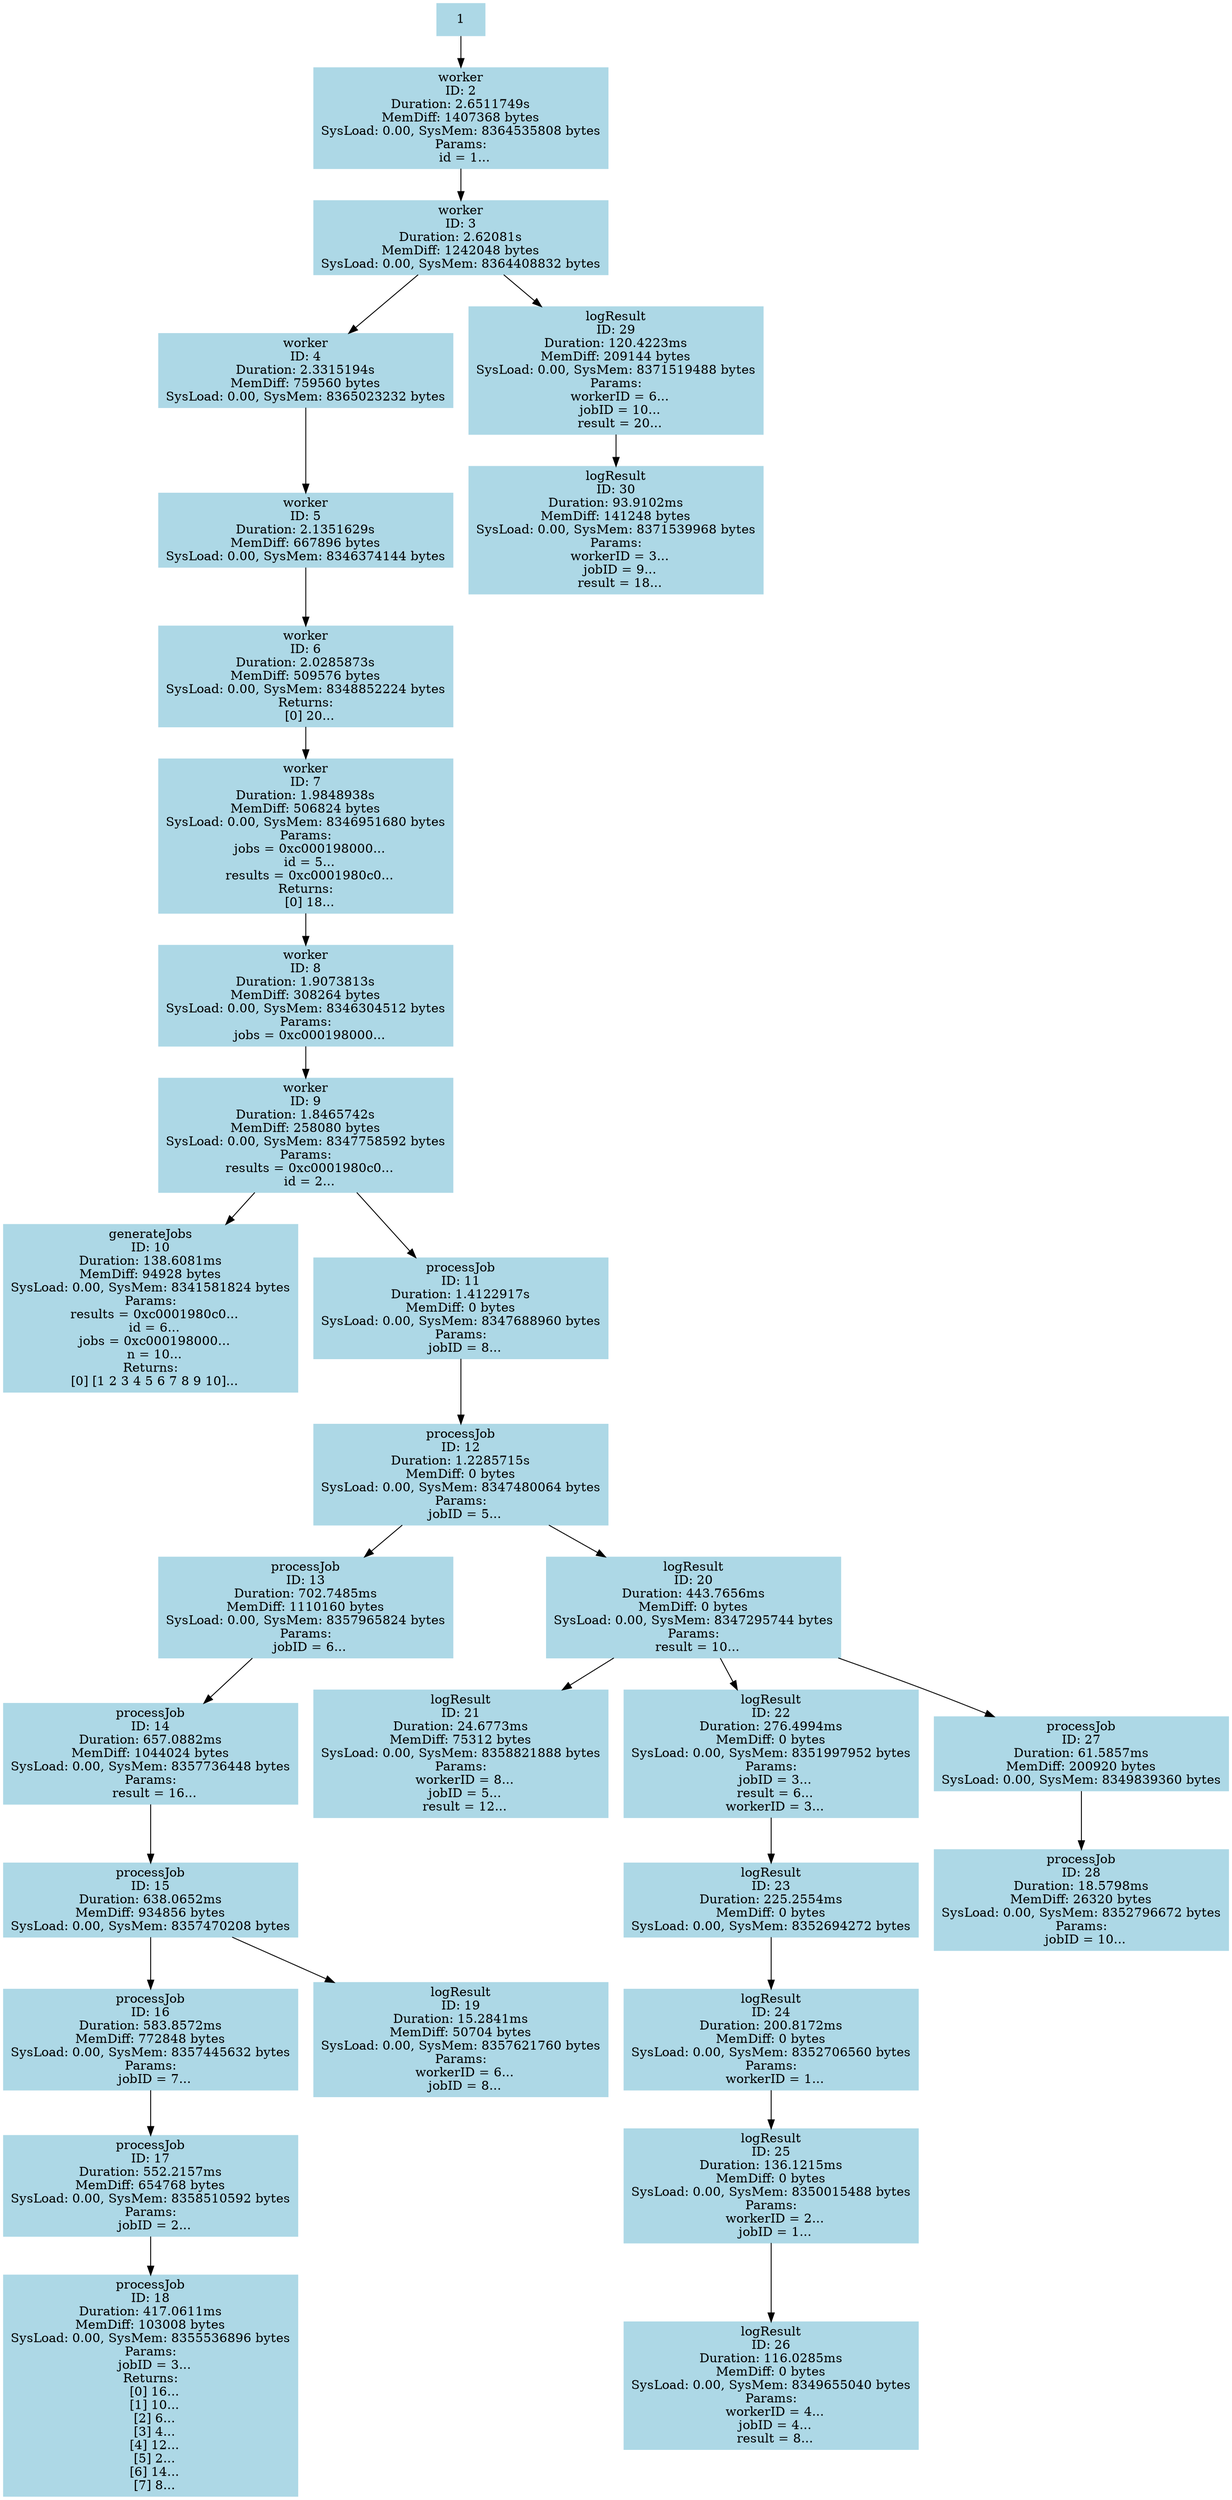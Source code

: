 digraph CallGraph {
  node [shape=box, style=filled, color="lightblue"];
  10 [label="generateJobs\nID: 10\nDuration: 138.6081ms\nMemDiff: 94928 bytes\nSysLoad: 0.00, SysMem: 8341581824 bytes\nParams:\n  results = 0xc0001980c0...\n  id = 6...\n  jobs = 0xc000198000...\n  n = 10...\nReturns:\n  [0] [1 2 3 4 5 6 7 8 9 10]..."];
  18 [label="processJob\nID: 18\nDuration: 417.0611ms\nMemDiff: 103008 bytes\nSysLoad: 0.00, SysMem: 8355536896 bytes\nParams:\n  jobID = 3...\nReturns:\n  [0] 16...\n  [1] 10...\n  [2] 6...\n  [3] 4...\n  [4] 12...\n  [5] 2...\n  [6] 14...\n  [7] 8..."];
  17 [label="processJob\nID: 17\nDuration: 552.2157ms\nMemDiff: 654768 bytes\nSysLoad: 0.00, SysMem: 8358510592 bytes\nParams:\n  jobID = 2..."];
  16 [label="processJob\nID: 16\nDuration: 583.8572ms\nMemDiff: 772848 bytes\nSysLoad: 0.00, SysMem: 8357445632 bytes\nParams:\n  jobID = 7..."];
  19 [label="logResult\nID: 19\nDuration: 15.2841ms\nMemDiff: 50704 bytes\nSysLoad: 0.00, SysMem: 8357621760 bytes\nParams:\n  workerID = 6...\n  jobID = 8..."];
  15 [label="processJob\nID: 15\nDuration: 638.0652ms\nMemDiff: 934856 bytes\nSysLoad: 0.00, SysMem: 8357470208 bytes"];
  14 [label="processJob\nID: 14\nDuration: 657.0882ms\nMemDiff: 1044024 bytes\nSysLoad: 0.00, SysMem: 8357736448 bytes\nParams:\n  result = 16..."];
  13 [label="processJob\nID: 13\nDuration: 702.7485ms\nMemDiff: 1110160 bytes\nSysLoad: 0.00, SysMem: 8357965824 bytes\nParams:\n  jobID = 6..."];
  21 [label="logResult\nID: 21\nDuration: 24.6773ms\nMemDiff: 75312 bytes\nSysLoad: 0.00, SysMem: 8358821888 bytes\nParams:\n  workerID = 8...\n  jobID = 5...\n  result = 12..."];
  26 [label="logResult\nID: 26\nDuration: 116.0285ms\nMemDiff: 0 bytes\nSysLoad: 0.00, SysMem: 8349655040 bytes\nParams:\n  workerID = 4...\n  jobID = 4...\n  result = 8..."];
  25 [label="logResult\nID: 25\nDuration: 136.1215ms\nMemDiff: 0 bytes\nSysLoad: 0.00, SysMem: 8350015488 bytes\nParams:\n  workerID = 2...\n  jobID = 1..."];
  24 [label="logResult\nID: 24\nDuration: 200.8172ms\nMemDiff: 0 bytes\nSysLoad: 0.00, SysMem: 8352706560 bytes\nParams:\n  workerID = 1..."];
  23 [label="logResult\nID: 23\nDuration: 225.2554ms\nMemDiff: 0 bytes\nSysLoad: 0.00, SysMem: 8352694272 bytes"];
  22 [label="logResult\nID: 22\nDuration: 276.4994ms\nMemDiff: 0 bytes\nSysLoad: 0.00, SysMem: 8351997952 bytes\nParams:\n  jobID = 3...\n  result = 6...\n  workerID = 3..."];
  28 [label="processJob\nID: 28\nDuration: 18.5798ms\nMemDiff: 26320 bytes\nSysLoad: 0.00, SysMem: 8352796672 bytes\nParams:\n  jobID = 10..."];
  27 [label="processJob\nID: 27\nDuration: 61.5857ms\nMemDiff: 200920 bytes\nSysLoad: 0.00, SysMem: 8349839360 bytes"];
  20 [label="logResult\nID: 20\nDuration: 443.7656ms\nMemDiff: 0 bytes\nSysLoad: 0.00, SysMem: 8347295744 bytes\nParams:\n  result = 10..."];
  12 [label="processJob\nID: 12\nDuration: 1.2285715s\nMemDiff: 0 bytes\nSysLoad: 0.00, SysMem: 8347480064 bytes\nParams:\n  jobID = 5..."];
  11 [label="processJob\nID: 11\nDuration: 1.4122917s\nMemDiff: 0 bytes\nSysLoad: 0.00, SysMem: 8347688960 bytes\nParams:\n  jobID = 8..."];
  9 [label="worker\nID: 9\nDuration: 1.8465742s\nMemDiff: 258080 bytes\nSysLoad: 0.00, SysMem: 8347758592 bytes\nParams:\n  results = 0xc0001980c0...\n  id = 2..."];
  8 [label="worker\nID: 8\nDuration: 1.9073813s\nMemDiff: 308264 bytes\nSysLoad: 0.00, SysMem: 8346304512 bytes\nParams:\n  jobs = 0xc000198000..."];
  7 [label="worker\nID: 7\nDuration: 1.9848938s\nMemDiff: 506824 bytes\nSysLoad: 0.00, SysMem: 8346951680 bytes\nParams:\n  jobs = 0xc000198000...\n  id = 5...\n  results = 0xc0001980c0...\nReturns:\n  [0] 18..."];
  6 [label="worker\nID: 6\nDuration: 2.0285873s\nMemDiff: 509576 bytes\nSysLoad: 0.00, SysMem: 8348852224 bytes\nReturns:\n  [0] 20..."];
  5 [label="worker\nID: 5\nDuration: 2.1351629s\nMemDiff: 667896 bytes\nSysLoad: 0.00, SysMem: 8346374144 bytes"];
  4 [label="worker\nID: 4\nDuration: 2.3315194s\nMemDiff: 759560 bytes\nSysLoad: 0.00, SysMem: 8365023232 bytes"];
  30 [label="logResult\nID: 30\nDuration: 93.9102ms\nMemDiff: 141248 bytes\nSysLoad: 0.00, SysMem: 8371539968 bytes\nParams:\n  workerID = 3...\n  jobID = 9...\n  result = 18..."];
  29 [label="logResult\nID: 29\nDuration: 120.4223ms\nMemDiff: 209144 bytes\nSysLoad: 0.00, SysMem: 8371519488 bytes\nParams:\n  workerID = 6...\n  jobID = 10...\n  result = 20..."];
  3 [label="worker\nID: 3\nDuration: 2.62081s\nMemDiff: 1242048 bytes\nSysLoad: 0.00, SysMem: 8364408832 bytes"];
  2 [label="worker\nID: 2\nDuration: 2.6511749s\nMemDiff: 1407368 bytes\nSysLoad: 0.00, SysMem: 8364535808 bytes\nParams:\n  id = 1..."];
  9 -> 10;
  17 -> 18;
  16 -> 17;
  15 -> 16;
  15 -> 19;
  14 -> 15;
  13 -> 14;
  12 -> 13;
  20 -> 21;
  25 -> 26;
  24 -> 25;
  23 -> 24;
  22 -> 23;
  20 -> 22;
  27 -> 28;
  20 -> 27;
  12 -> 20;
  11 -> 12;
  9 -> 11;
  8 -> 9;
  7 -> 8;
  6 -> 7;
  5 -> 6;
  4 -> 5;
  3 -> 4;
  29 -> 30;
  3 -> 29;
  2 -> 3;
  1 -> 2;
}
